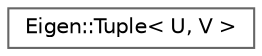 digraph "类继承关系图"
{
 // LATEX_PDF_SIZE
  bgcolor="transparent";
  edge [fontname=Helvetica,fontsize=10,labelfontname=Helvetica,labelfontsize=10];
  node [fontname=Helvetica,fontsize=10,shape=box,height=0.2,width=0.4];
  rankdir="LR";
  Node0 [id="Node000000",label="Eigen::Tuple\< U, V \>",height=0.2,width=0.4,color="grey40", fillcolor="white", style="filled",URL="$struct_eigen_1_1_tuple.html",tooltip=" "];
}
